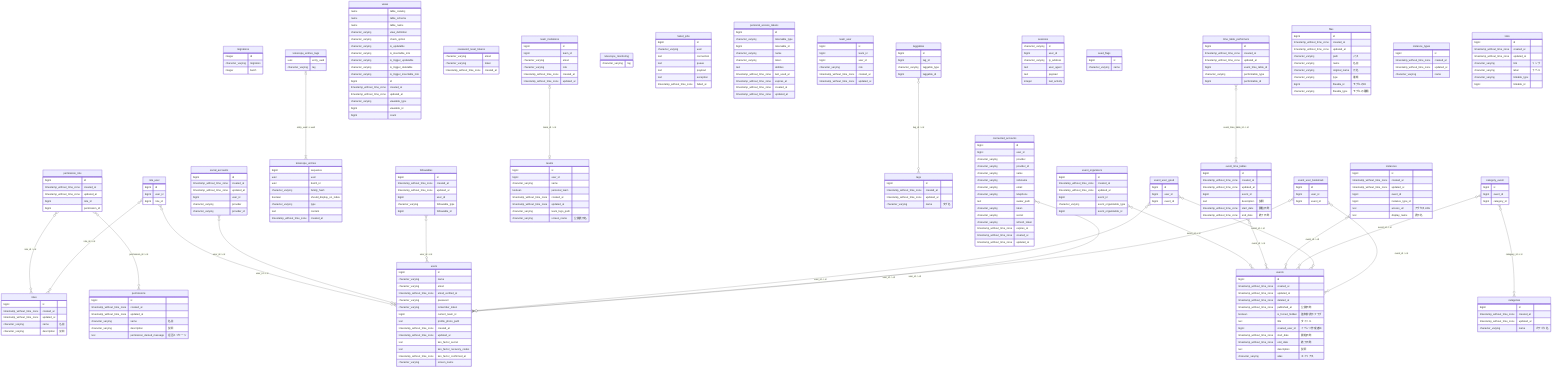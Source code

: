 erDiagram
    migrations {
        integer id
        character_varying migration
        integer batch
    }
    time_table_performers {
        bigint id
        timestamp_without_time_zone created_at
        timestamp_without_time_zone updated_at
        bigint event_time_table_id
        character_varying performable_type
        bigint performable_id
    }
    social_accounts {
        bigint id
        timestamp_without_time_zone created_at
        timestamp_without_time_zone updated_at
        bigint user_id
        character_varying provider
        character_varying provider_id
    }
    views {
        name table_catalog
        name table_schema
        name table_name
        character_varying view_definition
        character_varying check_option
        character_varying is_updatable
        character_varying is_insertable_into
        character_varying is_trigger_updatable
        character_varying is_trigger_deletable
        character_varying is_trigger_insertable_into
        bigint id
        timestamp_without_time_zone created_at
        timestamp_without_time_zone updated_at
        character_varying viewable_type
        bigint viewable_id
        bigint count
    }
    role_user {
        bigint id
        bigint user_id
        bigint role_id
    }
    roles {
        bigint id
        timestamp_without_time_zone created_at
        timestamp_without_time_zone updated_at
        character_varying name "名前"
        character_varying description "説明"
    }
    permission_role {
        bigint id
        timestamp_without_time_zone created_at
        timestamp_without_time_zone updated_at
        bigint role_id
        bigint permission_id
    }
    permissions {
        bigint id
        timestamp_without_time_zone created_at
        timestamp_without_time_zone updated_at
        character_varying name "名前"
        character_varying description "説明"
        text permission_denied_message "拒否メッセージ"
    }
    password_reset_tokens {
        character_varying email
        character_varying token
        timestamp_without_time_zone created_at
    }
    users {
        bigint id
        character_varying name
        character_varying email
        timestamp_without_time_zone email_verified_at
        character_varying password
        character_varying remember_token
        bigint current_team_id
        text profile_photo_path
        timestamp_without_time_zone created_at
        timestamp_without_time_zone updated_at
        text two_factor_secret
        text two_factor_recovery_codes
        timestamp_without_time_zone two_factor_confirmed_at
        character_varying screen_name
    }
    telescope_entries {
        bigint sequence
        uuid uuid
        uuid batch_id
        character_varying family_hash
        boolean should_display_on_index
        character_varying type
        text content
        timestamp_without_time_zone created_at
    }
    telescope_entries_tags {
        uuid entry_uuid
        character_varying tag
    }
    telescope_monitoring {
        character_varying tag
    }
    failed_jobs {
        bigint id
        character_varying uuid
        text connection
        text queue
        text payload
        text exception
        timestamp_without_time_zone failed_at
    }
    personal_access_tokens {
        bigint id
        character_varying tokenable_type
        bigint tokenable_id
        character_varying name
        character_varying token
        text abilities
        timestamp_without_time_zone last_used_at
        timestamp_without_time_zone expires_at
        timestamp_without_time_zone created_at
        timestamp_without_time_zone updated_at
    }
    team_user {
        bigint id
        bigint team_id
        bigint user_id
        character_varying role
        timestamp_without_time_zone created_at
        timestamp_without_time_zone updated_at
    }
    team_invitations {
        bigint id
        bigint team_id
        character_varying email
        character_varying role
        timestamp_without_time_zone created_at
        timestamp_without_time_zone updated_at
    }
    connected_accounts {
        bigint id
        bigint user_id
        character_varying provider
        character_varying provider_id
        character_varying name
        character_varying nickname
        character_varying email
        character_varying telephone
        text avatar_path
        character_varying token
        character_varying secret
        character_varying refresh_token
        timestamp_without_time_zone expires_at
        timestamp_without_time_zone created_at
        timestamp_without_time_zone updated_at
    }
    sessions {
        character_varying id
        bigint user_id
        character_varying ip_address
        text user_agent
        text payload
        integer last_activity
    }
    seed_flags {
        bigint id
        character_varying name
    }
    teams {
        bigint id
        bigint user_id
        character_varying name
        boolean personal_team
        timestamp_without_time_zone created_at
        timestamp_without_time_zone updated_at
        character_varying team_logo_path
        character_varying screen_name "公開表示名"
    }
    tags {
        bigint id
        timestamp_without_time_zone created_at
        timestamp_without_time_zone updated_at
        character_varying name "タグ名"
    }
    taggables {
        bigint id
        bigint tag_id
        character_varying taggable_type
        bigint taggable_id
    }
    event_user_bookmark {
        bigint id
        bigint user_id
        bigint event_id
    }
    events {
        bigint id
        timestamp_without_time_zone created_at
        timestamp_without_time_zone updated_at
        timestamp_without_time_zone deleted_at
        timestamp_without_time_zone published_at "公開日時"
        boolean is_forced_hidden "強制非表示フラグ"
        text title "タイトル"
        bigint created_user_id "イベント作成者ID"
        timestamp_without_time_zone start_date "開始日時"
        timestamp_without_time_zone end_date "終了日時"
        text description "説明"
        character_varying alias "エイリアス"
    }
    files {
        bigint id
        timestamp_without_time_zone created_at
        timestamp_without_time_zone updated_at
        character_varying path "パス"
        character_varying name "名前"
        character_varying original_name "元名"
        character_varying type "種類"
        bigint fileable_id "モデルのID"
        character_varying fileable_type "モデルの種類"
    }
    event_user_good {
        bigint id
        bigint user_id
        bigint event_id
    }
    category_event {
        bigint id
        bigint event_id
        bigint category_id
    }
    categories {
        bigint id
        timestamp_without_time_zone created_at
        timestamp_without_time_zone updated_at
        character_varying name "カテゴリ名"
    }
    instance_types {
        bigint id
        timestamp_without_time_zone created_at
        timestamp_without_time_zone updated_at
        character_varying name
    }
    instances {
        bigint id
        timestamp_without_time_zone created_at
        timestamp_without_time_zone updated_at
        bigint event_id
        bigint instance_type_id
        text access_url "アクセスURL"
        text display_name "表示名"
    }
    event_time_tables {
        bigint id
        timestamp_without_time_zone created_at
        timestamp_without_time_zone updated_at
        bigint event_id
        text description "説明"
        timestamp_without_time_zone start_date "開始日時"
        timestamp_without_time_zone end_date "終了日時"
    }
    event_organizers {
        bigint id
        timestamp_without_time_zone created_at
        timestamp_without_time_zone updated_at
        bigint event_id
        character_varying event_organizeble_type
        bigint event_organizeble_id
    }
    links {
        bigint id
        timestamp_without_time_zone created_at
        timestamp_without_time_zone updated_at
        character_varying link "リンク"
        character_varying label "ラベル"
        character_varying linkable_type
        bigint linkable_id
    }
    followables {
        bigint id
        timestamp_without_time_zone created_at
        timestamp_without_time_zone updated_at
        bigint user_id
        character_varying followable_type
        bigint followable_id
    }
    telescope_entries_tags |o--|{ telescope_entries : "entry_uuid -> uuid"
    team_invitations |o--o| teams : "team_id -> id"
    connected_accounts }o--o{ users : "user_id -> id"
    taggables }o--o{ tags : "tag_id -> id"
    event_user_bookmark }o--o{ users : "user_id -> id"
    event_user_bookmark }o--o{ events : "event_id -> id"
    event_user_good }o--o{ users : "user_id -> id"
    event_user_good }o--o{ events : "event_id -> id"
    category_event }o--o{ events : "event_id -> id"
    category_event }o--o{ categories : "category_id -> id"
    instances }o--o{ events : "event_id -> id"
    event_time_tables }o--o{ events : "event_id -> id"
    event_organizers }o--o{ events : "event_id -> id"
    followables }o--o{ users : "user_id -> id"
    time_table_performers }o--o{ event_time_tables : "event_time_table_id -> id"
    social_accounts }o--o{ users : "user_id -> id"
    role_user }o--o{ users : "user_id -> id"
    role_user }o--o{ roles : "role_id -> id"
    permission_role }o--o{ roles : "role_id -> id"
    permission_role }o--o{ permissions : "permission_id -> id"